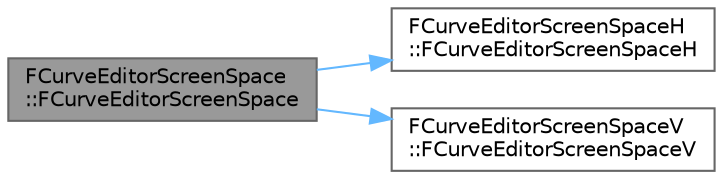 digraph "FCurveEditorScreenSpace::FCurveEditorScreenSpace"
{
 // INTERACTIVE_SVG=YES
 // LATEX_PDF_SIZE
  bgcolor="transparent";
  edge [fontname=Helvetica,fontsize=10,labelfontname=Helvetica,labelfontsize=10];
  node [fontname=Helvetica,fontsize=10,shape=box,height=0.2,width=0.4];
  rankdir="LR";
  Node1 [id="Node000001",label="FCurveEditorScreenSpace\l::FCurveEditorScreenSpace",height=0.2,width=0.4,color="gray40", fillcolor="grey60", style="filled", fontcolor="black",tooltip="Construction from a physical size, and input/output range."];
  Node1 -> Node2 [id="edge1_Node000001_Node000002",color="steelblue1",style="solid",tooltip=" "];
  Node2 [id="Node000002",label="FCurveEditorScreenSpaceH\l::FCurveEditorScreenSpaceH",height=0.2,width=0.4,color="grey40", fillcolor="white", style="filled",URL="$dd/d2d/structFCurveEditorScreenSpaceH.html#aa003e3a279d01456c0b9f5da41026291",tooltip="Construction from a physical size, and input/output range."];
  Node1 -> Node3 [id="edge2_Node000001_Node000003",color="steelblue1",style="solid",tooltip=" "];
  Node3 [id="Node000003",label="FCurveEditorScreenSpaceV\l::FCurveEditorScreenSpaceV",height=0.2,width=0.4,color="grey40", fillcolor="white", style="filled",URL="$de/d27/structFCurveEditorScreenSpaceV.html#a8fae86068eb34a1b0703b74910deb4de",tooltip="Construction from a physical size, and input/output range."];
}
